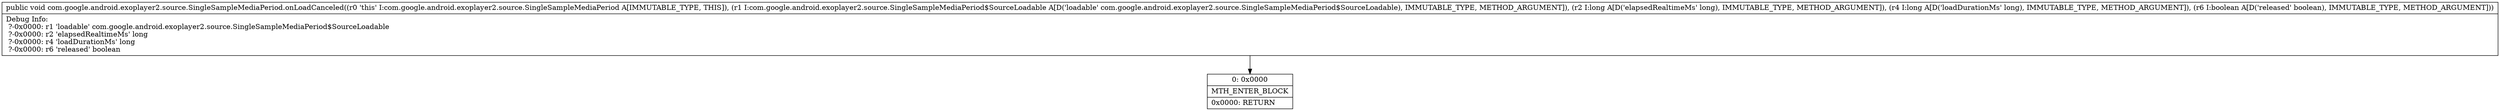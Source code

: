digraph "CFG forcom.google.android.exoplayer2.source.SingleSampleMediaPeriod.onLoadCanceled(Lcom\/google\/android\/exoplayer2\/source\/SingleSampleMediaPeriod$SourceLoadable;JJZ)V" {
Node_0 [shape=record,label="{0\:\ 0x0000|MTH_ENTER_BLOCK\l|0x0000: RETURN   \l}"];
MethodNode[shape=record,label="{public void com.google.android.exoplayer2.source.SingleSampleMediaPeriod.onLoadCanceled((r0 'this' I:com.google.android.exoplayer2.source.SingleSampleMediaPeriod A[IMMUTABLE_TYPE, THIS]), (r1 I:com.google.android.exoplayer2.source.SingleSampleMediaPeriod$SourceLoadable A[D('loadable' com.google.android.exoplayer2.source.SingleSampleMediaPeriod$SourceLoadable), IMMUTABLE_TYPE, METHOD_ARGUMENT]), (r2 I:long A[D('elapsedRealtimeMs' long), IMMUTABLE_TYPE, METHOD_ARGUMENT]), (r4 I:long A[D('loadDurationMs' long), IMMUTABLE_TYPE, METHOD_ARGUMENT]), (r6 I:boolean A[D('released' boolean), IMMUTABLE_TYPE, METHOD_ARGUMENT]))  | Debug Info:\l  ?\-0x0000: r1 'loadable' com.google.android.exoplayer2.source.SingleSampleMediaPeriod$SourceLoadable\l  ?\-0x0000: r2 'elapsedRealtimeMs' long\l  ?\-0x0000: r4 'loadDurationMs' long\l  ?\-0x0000: r6 'released' boolean\l}"];
MethodNode -> Node_0;
}

